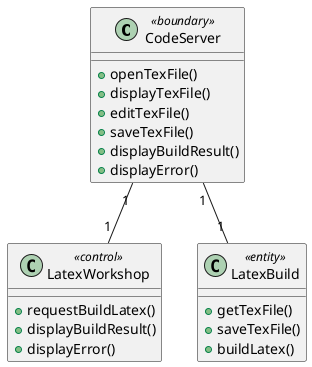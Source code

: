 @startuml



class CodeServer <<boundary>> {
    +openTexFile()
    +displayTexFile()
    +editTexFile()
    +saveTexFile()
    +displayBuildResult()
    +displayError()
}

class LatexWorkshop <<control>> {
    +requestBuildLatex()
    +displayBuildResult()
    +displayError()
}

class LatexBuild <<entity>> {
    +getTexFile()
    +saveTexFile()
    +buildLatex()
}

CodeServer "1" -- "1" LatexBuild 
CodeServer  "1" -- "1" LatexWorkshop 

@enduml